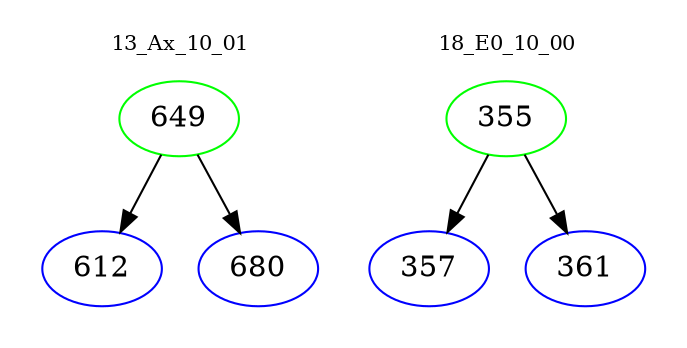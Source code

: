 digraph{
subgraph cluster_0 {
color = white
label = "13_Ax_10_01";
fontsize=10;
T0_649 [label="649", color="green"]
T0_649 -> T0_612 [color="black"]
T0_612 [label="612", color="blue"]
T0_649 -> T0_680 [color="black"]
T0_680 [label="680", color="blue"]
}
subgraph cluster_1 {
color = white
label = "18_E0_10_00";
fontsize=10;
T1_355 [label="355", color="green"]
T1_355 -> T1_357 [color="black"]
T1_357 [label="357", color="blue"]
T1_355 -> T1_361 [color="black"]
T1_361 [label="361", color="blue"]
}
}
